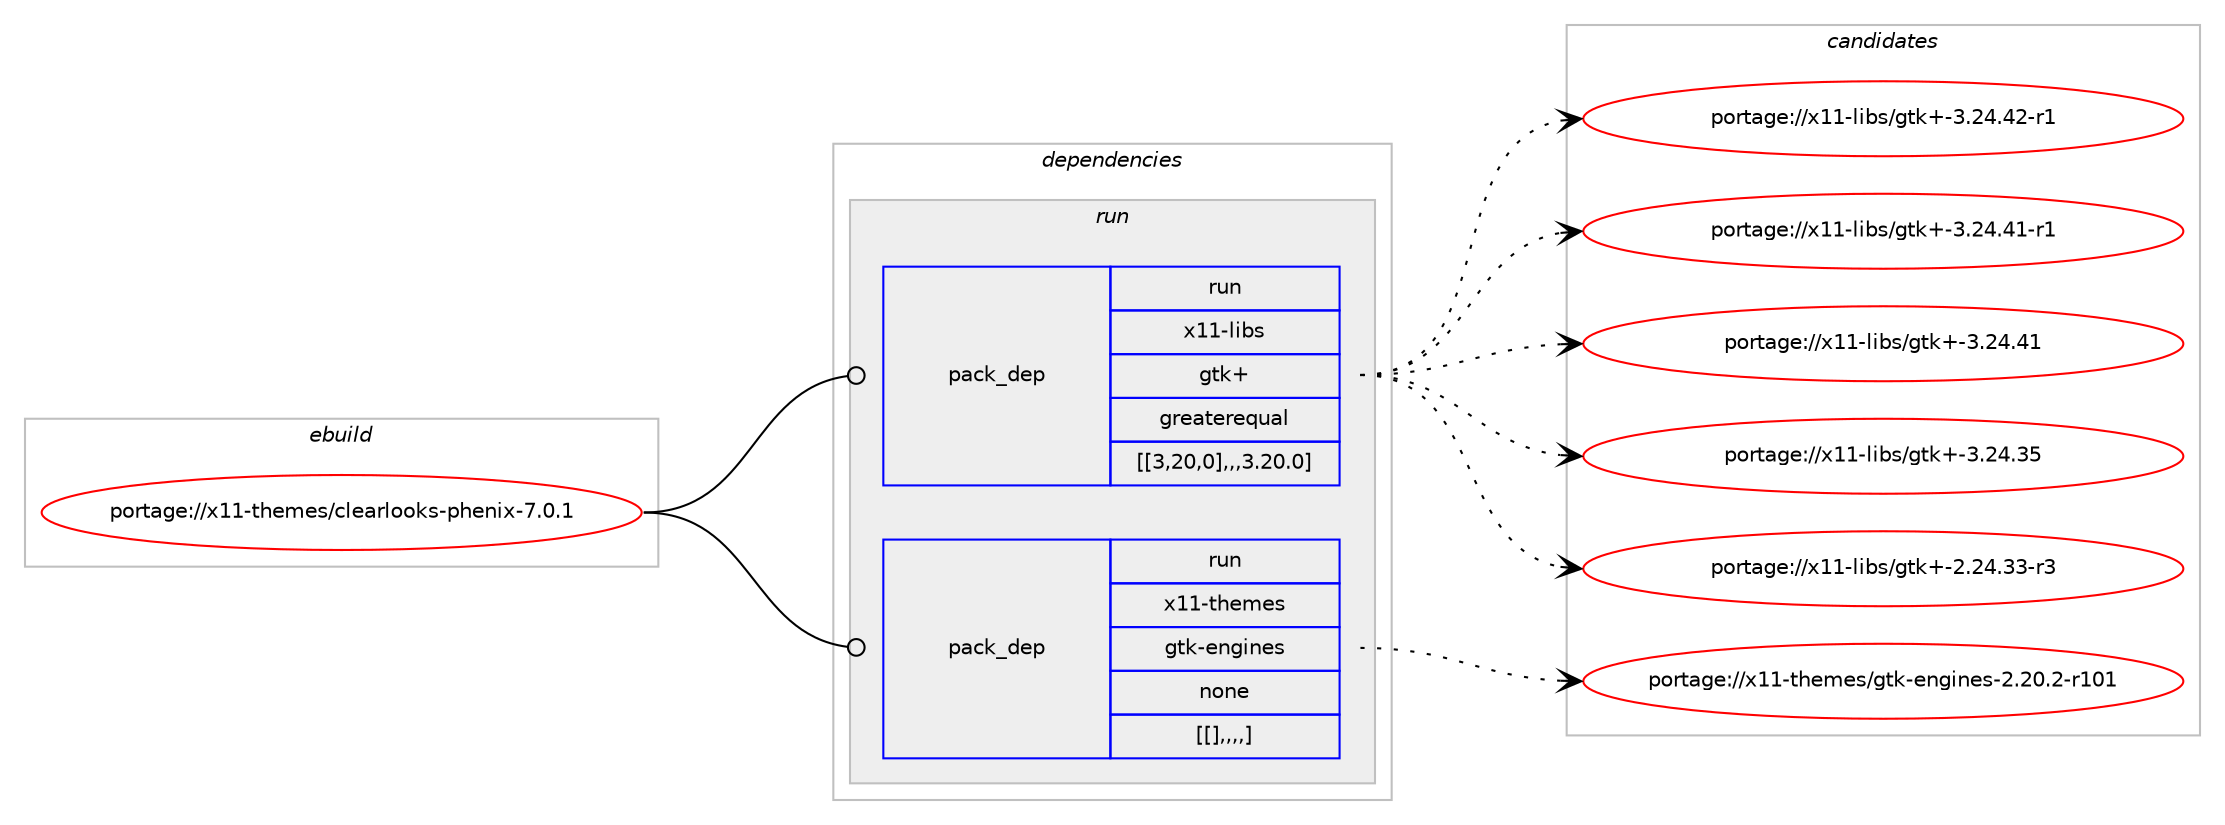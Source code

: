digraph prolog {

# *************
# Graph options
# *************

newrank=true;
concentrate=true;
compound=true;
graph [rankdir=LR,fontname=Helvetica,fontsize=10,ranksep=1.5];#, ranksep=2.5, nodesep=0.2];
edge  [arrowhead=vee];
node  [fontname=Helvetica,fontsize=10];

# **********
# The ebuild
# **********

subgraph cluster_leftcol {
color=gray;
label=<<i>ebuild</i>>;
id [label="portage://x11-themes/clearlooks-phenix-7.0.1", color=red, width=4, href="../x11-themes/clearlooks-phenix-7.0.1.svg"];
}

# ****************
# The dependencies
# ****************

subgraph cluster_midcol {
color=gray;
label=<<i>dependencies</i>>;
subgraph cluster_compile {
fillcolor="#eeeeee";
style=filled;
label=<<i>compile</i>>;
}
subgraph cluster_compileandrun {
fillcolor="#eeeeee";
style=filled;
label=<<i>compile and run</i>>;
}
subgraph cluster_run {
fillcolor="#eeeeee";
style=filled;
label=<<i>run</i>>;
subgraph pack354952 {
dependency486826 [label=<<TABLE BORDER="0" CELLBORDER="1" CELLSPACING="0" CELLPADDING="4" WIDTH="220"><TR><TD ROWSPAN="6" CELLPADDING="30">pack_dep</TD></TR><TR><TD WIDTH="110">run</TD></TR><TR><TD>x11-libs</TD></TR><TR><TD>gtk+</TD></TR><TR><TD>greaterequal</TD></TR><TR><TD>[[3,20,0],,,3.20.0]</TD></TR></TABLE>>, shape=none, color=blue];
}
id:e -> dependency486826:w [weight=20,style="solid",arrowhead="odot"];
subgraph pack354953 {
dependency486827 [label=<<TABLE BORDER="0" CELLBORDER="1" CELLSPACING="0" CELLPADDING="4" WIDTH="220"><TR><TD ROWSPAN="6" CELLPADDING="30">pack_dep</TD></TR><TR><TD WIDTH="110">run</TD></TR><TR><TD>x11-themes</TD></TR><TR><TD>gtk-engines</TD></TR><TR><TD>none</TD></TR><TR><TD>[[],,,,]</TD></TR></TABLE>>, shape=none, color=blue];
}
id:e -> dependency486827:w [weight=20,style="solid",arrowhead="odot"];
}
}

# **************
# The candidates
# **************

subgraph cluster_choices {
rank=same;
color=gray;
label=<<i>candidates</i>>;

subgraph choice354952 {
color=black;
nodesep=1;
choice12049494510810598115471031161074345514650524652504511449 [label="portage://x11-libs/gtk+-3.24.42-r1", color=red, width=4,href="../x11-libs/gtk+-3.24.42-r1.svg"];
choice12049494510810598115471031161074345514650524652494511449 [label="portage://x11-libs/gtk+-3.24.41-r1", color=red, width=4,href="../x11-libs/gtk+-3.24.41-r1.svg"];
choice1204949451081059811547103116107434551465052465249 [label="portage://x11-libs/gtk+-3.24.41", color=red, width=4,href="../x11-libs/gtk+-3.24.41.svg"];
choice1204949451081059811547103116107434551465052465153 [label="portage://x11-libs/gtk+-3.24.35", color=red, width=4,href="../x11-libs/gtk+-3.24.35.svg"];
choice12049494510810598115471031161074345504650524651514511451 [label="portage://x11-libs/gtk+-2.24.33-r3", color=red, width=4,href="../x11-libs/gtk+-2.24.33-r3.svg"];
dependency486826:e -> choice12049494510810598115471031161074345514650524652504511449:w [style=dotted,weight="100"];
dependency486826:e -> choice12049494510810598115471031161074345514650524652494511449:w [style=dotted,weight="100"];
dependency486826:e -> choice1204949451081059811547103116107434551465052465249:w [style=dotted,weight="100"];
dependency486826:e -> choice1204949451081059811547103116107434551465052465153:w [style=dotted,weight="100"];
dependency486826:e -> choice12049494510810598115471031161074345504650524651514511451:w [style=dotted,weight="100"];
}
subgraph choice354953 {
color=black;
nodesep=1;
choice12049494511610410110910111547103116107451011101031051101011154550465048465045114494849 [label="portage://x11-themes/gtk-engines-2.20.2-r101", color=red, width=4,href="../x11-themes/gtk-engines-2.20.2-r101.svg"];
dependency486827:e -> choice12049494511610410110910111547103116107451011101031051101011154550465048465045114494849:w [style=dotted,weight="100"];
}
}

}

